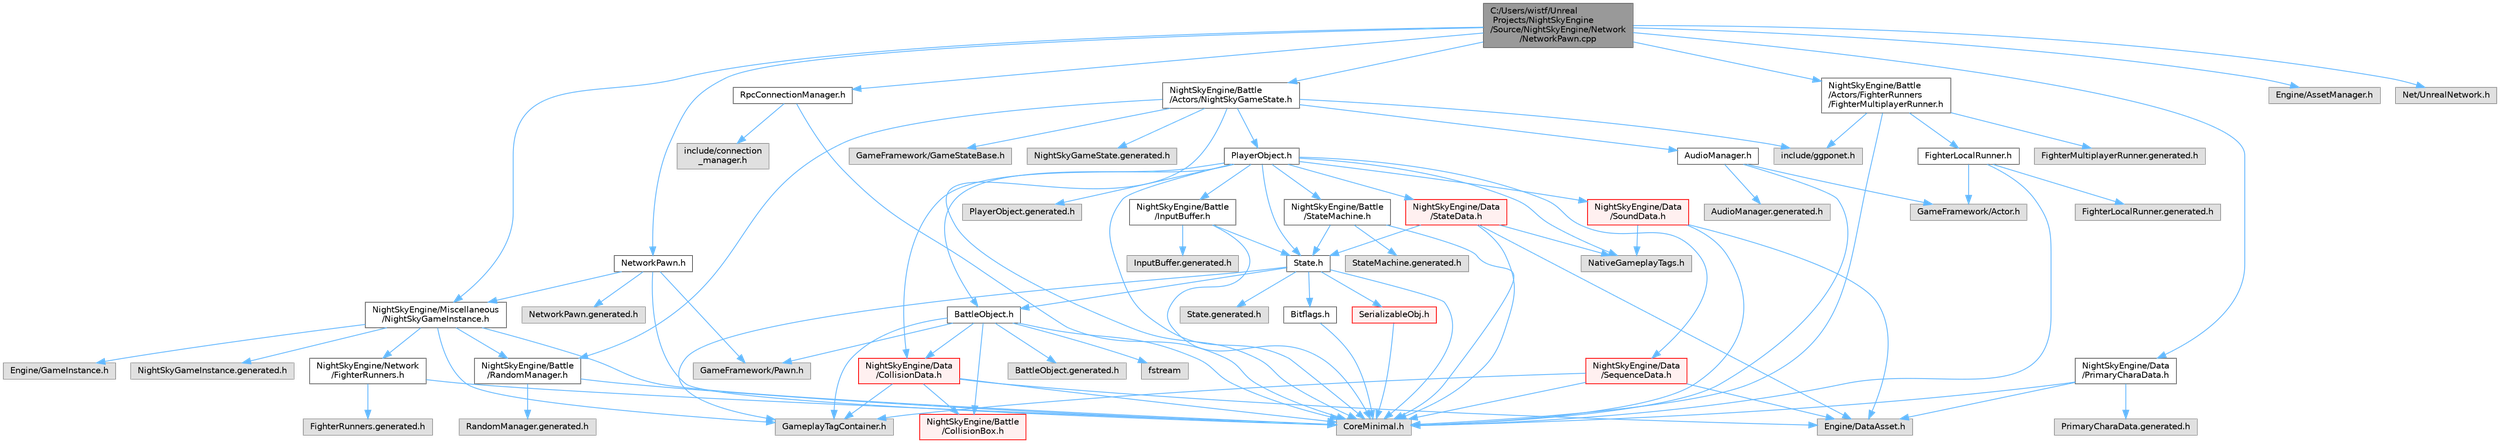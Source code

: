digraph "C:/Users/wistf/Unreal Projects/NightSkyEngine/Source/NightSkyEngine/Network/NetworkPawn.cpp"
{
 // LATEX_PDF_SIZE
  bgcolor="transparent";
  edge [fontname=Helvetica,fontsize=10,labelfontname=Helvetica,labelfontsize=10];
  node [fontname=Helvetica,fontsize=10,shape=box,height=0.2,width=0.4];
  Node1 [id="Node000001",label="C:/Users/wistf/Unreal\l Projects/NightSkyEngine\l/Source/NightSkyEngine/Network\l/NetworkPawn.cpp",height=0.2,width=0.4,color="gray40", fillcolor="grey60", style="filled", fontcolor="black",tooltip=" "];
  Node1 -> Node2 [id="edge1_Node000001_Node000002",color="steelblue1",style="solid",tooltip=" "];
  Node2 [id="Node000002",label="NetworkPawn.h",height=0.2,width=0.4,color="grey40", fillcolor="white", style="filled",URL="$_network_pawn_8h.html",tooltip=" "];
  Node2 -> Node3 [id="edge2_Node000002_Node000003",color="steelblue1",style="solid",tooltip=" "];
  Node3 [id="Node000003",label="CoreMinimal.h",height=0.2,width=0.4,color="grey60", fillcolor="#E0E0E0", style="filled",tooltip=" "];
  Node2 -> Node4 [id="edge3_Node000002_Node000004",color="steelblue1",style="solid",tooltip=" "];
  Node4 [id="Node000004",label="GameFramework/Pawn.h",height=0.2,width=0.4,color="grey60", fillcolor="#E0E0E0", style="filled",tooltip=" "];
  Node2 -> Node5 [id="edge4_Node000002_Node000005",color="steelblue1",style="solid",tooltip=" "];
  Node5 [id="Node000005",label="NightSkyEngine/Miscellaneous\l/NightSkyGameInstance.h",height=0.2,width=0.4,color="grey40", fillcolor="white", style="filled",URL="$_night_sky_game_instance_8h.html",tooltip=" "];
  Node5 -> Node3 [id="edge5_Node000005_Node000003",color="steelblue1",style="solid",tooltip=" "];
  Node5 -> Node6 [id="edge6_Node000005_Node000006",color="steelblue1",style="solid",tooltip=" "];
  Node6 [id="Node000006",label="NightSkyEngine/Network\l/FighterRunners.h",height=0.2,width=0.4,color="grey40", fillcolor="white", style="filled",URL="$_fighter_runners_8h.html",tooltip=" "];
  Node6 -> Node3 [id="edge7_Node000006_Node000003",color="steelblue1",style="solid",tooltip=" "];
  Node6 -> Node7 [id="edge8_Node000006_Node000007",color="steelblue1",style="solid",tooltip=" "];
  Node7 [id="Node000007",label="FighterRunners.generated.h",height=0.2,width=0.4,color="grey60", fillcolor="#E0E0E0", style="filled",tooltip=" "];
  Node5 -> Node8 [id="edge9_Node000005_Node000008",color="steelblue1",style="solid",tooltip=" "];
  Node8 [id="Node000008",label="GameplayTagContainer.h",height=0.2,width=0.4,color="grey60", fillcolor="#E0E0E0", style="filled",tooltip=" "];
  Node5 -> Node9 [id="edge10_Node000005_Node000009",color="steelblue1",style="solid",tooltip=" "];
  Node9 [id="Node000009",label="NightSkyEngine/Battle\l/RandomManager.h",height=0.2,width=0.4,color="grey40", fillcolor="white", style="filled",URL="$_random_manager_8h.html",tooltip=" "];
  Node9 -> Node3 [id="edge11_Node000009_Node000003",color="steelblue1",style="solid",tooltip=" "];
  Node9 -> Node10 [id="edge12_Node000009_Node000010",color="steelblue1",style="solid",tooltip=" "];
  Node10 [id="Node000010",label="RandomManager.generated.h",height=0.2,width=0.4,color="grey60", fillcolor="#E0E0E0", style="filled",tooltip=" "];
  Node5 -> Node11 [id="edge13_Node000005_Node000011",color="steelblue1",style="solid",tooltip=" "];
  Node11 [id="Node000011",label="Engine/GameInstance.h",height=0.2,width=0.4,color="grey60", fillcolor="#E0E0E0", style="filled",tooltip=" "];
  Node5 -> Node12 [id="edge14_Node000005_Node000012",color="steelblue1",style="solid",tooltip=" "];
  Node12 [id="Node000012",label="NightSkyGameInstance.generated.h",height=0.2,width=0.4,color="grey60", fillcolor="#E0E0E0", style="filled",tooltip=" "];
  Node2 -> Node13 [id="edge15_Node000002_Node000013",color="steelblue1",style="solid",tooltip=" "];
  Node13 [id="Node000013",label="NetworkPawn.generated.h",height=0.2,width=0.4,color="grey60", fillcolor="#E0E0E0", style="filled",tooltip=" "];
  Node1 -> Node5 [id="edge16_Node000001_Node000005",color="steelblue1",style="solid",tooltip=" "];
  Node1 -> Node14 [id="edge17_Node000001_Node000014",color="steelblue1",style="solid",tooltip=" "];
  Node14 [id="Node000014",label="RpcConnectionManager.h",height=0.2,width=0.4,color="grey40", fillcolor="white", style="filled",URL="$_rpc_connection_manager_8h.html",tooltip=" "];
  Node14 -> Node3 [id="edge18_Node000014_Node000003",color="steelblue1",style="solid",tooltip=" "];
  Node14 -> Node15 [id="edge19_Node000014_Node000015",color="steelblue1",style="solid",tooltip=" "];
  Node15 [id="Node000015",label="include/connection\l_manager.h",height=0.2,width=0.4,color="grey60", fillcolor="#E0E0E0", style="filled",tooltip=" "];
  Node1 -> Node16 [id="edge20_Node000001_Node000016",color="steelblue1",style="solid",tooltip=" "];
  Node16 [id="Node000016",label="Engine/AssetManager.h",height=0.2,width=0.4,color="grey60", fillcolor="#E0E0E0", style="filled",tooltip=" "];
  Node1 -> Node17 [id="edge21_Node000001_Node000017",color="steelblue1",style="solid",tooltip=" "];
  Node17 [id="Node000017",label="NightSkyEngine/Battle\l/Actors/NightSkyGameState.h",height=0.2,width=0.4,color="grey40", fillcolor="white", style="filled",URL="$_night_sky_game_state_8h.html",tooltip=" "];
  Node17 -> Node3 [id="edge22_Node000017_Node000003",color="steelblue1",style="solid",tooltip=" "];
  Node17 -> Node18 [id="edge23_Node000017_Node000018",color="steelblue1",style="solid",tooltip=" "];
  Node18 [id="Node000018",label="AudioManager.h",height=0.2,width=0.4,color="grey40", fillcolor="white", style="filled",URL="$_audio_manager_8h.html",tooltip=" "];
  Node18 -> Node3 [id="edge24_Node000018_Node000003",color="steelblue1",style="solid",tooltip=" "];
  Node18 -> Node19 [id="edge25_Node000018_Node000019",color="steelblue1",style="solid",tooltip=" "];
  Node19 [id="Node000019",label="GameFramework/Actor.h",height=0.2,width=0.4,color="grey60", fillcolor="#E0E0E0", style="filled",tooltip=" "];
  Node18 -> Node20 [id="edge26_Node000018_Node000020",color="steelblue1",style="solid",tooltip=" "];
  Node20 [id="Node000020",label="AudioManager.generated.h",height=0.2,width=0.4,color="grey60", fillcolor="#E0E0E0", style="filled",tooltip=" "];
  Node17 -> Node21 [id="edge27_Node000017_Node000021",color="steelblue1",style="solid",tooltip=" "];
  Node21 [id="Node000021",label="PlayerObject.h",height=0.2,width=0.4,color="grey40", fillcolor="white", style="filled",URL="$_player_object_8h.html",tooltip=" "];
  Node21 -> Node3 [id="edge28_Node000021_Node000003",color="steelblue1",style="solid",tooltip=" "];
  Node21 -> Node22 [id="edge29_Node000021_Node000022",color="steelblue1",style="solid",tooltip=" "];
  Node22 [id="Node000022",label="BattleObject.h",height=0.2,width=0.4,color="grey40", fillcolor="white", style="filled",URL="$_battle_object_8h.html",tooltip=" "];
  Node22 -> Node23 [id="edge30_Node000022_Node000023",color="steelblue1",style="solid",tooltip=" "];
  Node23 [id="Node000023",label="fstream",height=0.2,width=0.4,color="grey60", fillcolor="#E0E0E0", style="filled",tooltip=" "];
  Node22 -> Node3 [id="edge31_Node000022_Node000003",color="steelblue1",style="solid",tooltip=" "];
  Node22 -> Node8 [id="edge32_Node000022_Node000008",color="steelblue1",style="solid",tooltip=" "];
  Node22 -> Node4 [id="edge33_Node000022_Node000004",color="steelblue1",style="solid",tooltip=" "];
  Node22 -> Node24 [id="edge34_Node000022_Node000024",color="steelblue1",style="solid",tooltip=" "];
  Node24 [id="Node000024",label="NightSkyEngine/Battle\l/CollisionBox.h",height=0.2,width=0.4,color="red", fillcolor="#FFF0F0", style="filled",URL="$_collision_box_8h.html",tooltip=" "];
  Node22 -> Node27 [id="edge35_Node000022_Node000027",color="steelblue1",style="solid",tooltip=" "];
  Node27 [id="Node000027",label="NightSkyEngine/Data\l/CollisionData.h",height=0.2,width=0.4,color="red", fillcolor="#FFF0F0", style="filled",URL="$_collision_data_8h.html",tooltip=" "];
  Node27 -> Node3 [id="edge36_Node000027_Node000003",color="steelblue1",style="solid",tooltip=" "];
  Node27 -> Node28 [id="edge37_Node000027_Node000028",color="steelblue1",style="solid",tooltip=" "];
  Node28 [id="Node000028",label="Engine/DataAsset.h",height=0.2,width=0.4,color="grey60", fillcolor="#E0E0E0", style="filled",tooltip=" "];
  Node27 -> Node8 [id="edge38_Node000027_Node000008",color="steelblue1",style="solid",tooltip=" "];
  Node27 -> Node24 [id="edge39_Node000027_Node000024",color="steelblue1",style="solid",tooltip=" "];
  Node22 -> Node31 [id="edge40_Node000022_Node000031",color="steelblue1",style="solid",tooltip=" "];
  Node31 [id="Node000031",label="BattleObject.generated.h",height=0.2,width=0.4,color="grey60", fillcolor="#E0E0E0", style="filled",tooltip=" "];
  Node21 -> Node32 [id="edge41_Node000021_Node000032",color="steelblue1",style="solid",tooltip=" "];
  Node32 [id="Node000032",label="NativeGameplayTags.h",height=0.2,width=0.4,color="grey60", fillcolor="#E0E0E0", style="filled",tooltip=" "];
  Node21 -> Node33 [id="edge42_Node000021_Node000033",color="steelblue1",style="solid",tooltip=" "];
  Node33 [id="Node000033",label="NightSkyEngine/Battle\l/InputBuffer.h",height=0.2,width=0.4,color="grey40", fillcolor="white", style="filled",URL="$_input_buffer_8h.html",tooltip=" "];
  Node33 -> Node3 [id="edge43_Node000033_Node000003",color="steelblue1",style="solid",tooltip=" "];
  Node33 -> Node34 [id="edge44_Node000033_Node000034",color="steelblue1",style="solid",tooltip=" "];
  Node34 [id="Node000034",label="State.h",height=0.2,width=0.4,color="grey40", fillcolor="white", style="filled",URL="$_state_8h.html",tooltip=" "];
  Node34 -> Node3 [id="edge45_Node000034_Node000003",color="steelblue1",style="solid",tooltip=" "];
  Node34 -> Node35 [id="edge46_Node000034_Node000035",color="steelblue1",style="solid",tooltip=" "];
  Node35 [id="Node000035",label="Bitflags.h",height=0.2,width=0.4,color="grey40", fillcolor="white", style="filled",URL="$_bitflags_8h.html",tooltip=" "];
  Node35 -> Node3 [id="edge47_Node000035_Node000003",color="steelblue1",style="solid",tooltip=" "];
  Node34 -> Node8 [id="edge48_Node000034_Node000008",color="steelblue1",style="solid",tooltip=" "];
  Node34 -> Node36 [id="edge49_Node000034_Node000036",color="steelblue1",style="solid",tooltip=" "];
  Node36 [id="Node000036",label="SerializableObj.h",height=0.2,width=0.4,color="red", fillcolor="#FFF0F0", style="filled",URL="$_serializable_obj_8h.html",tooltip=" "];
  Node36 -> Node3 [id="edge50_Node000036_Node000003",color="steelblue1",style="solid",tooltip=" "];
  Node34 -> Node22 [id="edge51_Node000034_Node000022",color="steelblue1",style="solid",tooltip=" "];
  Node34 -> Node39 [id="edge52_Node000034_Node000039",color="steelblue1",style="solid",tooltip=" "];
  Node39 [id="Node000039",label="State.generated.h",height=0.2,width=0.4,color="grey60", fillcolor="#E0E0E0", style="filled",tooltip=" "];
  Node33 -> Node40 [id="edge53_Node000033_Node000040",color="steelblue1",style="solid",tooltip=" "];
  Node40 [id="Node000040",label="InputBuffer.generated.h",height=0.2,width=0.4,color="grey60", fillcolor="#E0E0E0", style="filled",tooltip=" "];
  Node21 -> Node34 [id="edge54_Node000021_Node000034",color="steelblue1",style="solid",tooltip=" "];
  Node21 -> Node41 [id="edge55_Node000021_Node000041",color="steelblue1",style="solid",tooltip=" "];
  Node41 [id="Node000041",label="NightSkyEngine/Battle\l/StateMachine.h",height=0.2,width=0.4,color="grey40", fillcolor="white", style="filled",URL="$_state_machine_8h.html",tooltip=" "];
  Node41 -> Node3 [id="edge56_Node000041_Node000003",color="steelblue1",style="solid",tooltip=" "];
  Node41 -> Node34 [id="edge57_Node000041_Node000034",color="steelblue1",style="solid",tooltip=" "];
  Node41 -> Node42 [id="edge58_Node000041_Node000042",color="steelblue1",style="solid",tooltip=" "];
  Node42 [id="Node000042",label="StateMachine.generated.h",height=0.2,width=0.4,color="grey60", fillcolor="#E0E0E0", style="filled",tooltip=" "];
  Node21 -> Node27 [id="edge59_Node000021_Node000027",color="steelblue1",style="solid",tooltip=" "];
  Node21 -> Node43 [id="edge60_Node000021_Node000043",color="steelblue1",style="solid",tooltip=" "];
  Node43 [id="Node000043",label="NightSkyEngine/Data\l/SequenceData.h",height=0.2,width=0.4,color="red", fillcolor="#FFF0F0", style="filled",URL="$_sequence_data_8h.html",tooltip=" "];
  Node43 -> Node3 [id="edge61_Node000043_Node000003",color="steelblue1",style="solid",tooltip=" "];
  Node43 -> Node8 [id="edge62_Node000043_Node000008",color="steelblue1",style="solid",tooltip=" "];
  Node43 -> Node28 [id="edge63_Node000043_Node000028",color="steelblue1",style="solid",tooltip=" "];
  Node21 -> Node46 [id="edge64_Node000021_Node000046",color="steelblue1",style="solid",tooltip=" "];
  Node46 [id="Node000046",label="NightSkyEngine/Data\l/SoundData.h",height=0.2,width=0.4,color="red", fillcolor="#FFF0F0", style="filled",URL="$_sound_data_8h.html",tooltip=" "];
  Node46 -> Node3 [id="edge65_Node000046_Node000003",color="steelblue1",style="solid",tooltip=" "];
  Node46 -> Node32 [id="edge66_Node000046_Node000032",color="steelblue1",style="solid",tooltip=" "];
  Node46 -> Node28 [id="edge67_Node000046_Node000028",color="steelblue1",style="solid",tooltip=" "];
  Node21 -> Node48 [id="edge68_Node000021_Node000048",color="steelblue1",style="solid",tooltip=" "];
  Node48 [id="Node000048",label="NightSkyEngine/Data\l/StateData.h",height=0.2,width=0.4,color="red", fillcolor="#FFF0F0", style="filled",URL="$_state_data_8h.html",tooltip=" "];
  Node48 -> Node3 [id="edge69_Node000048_Node000003",color="steelblue1",style="solid",tooltip=" "];
  Node48 -> Node32 [id="edge70_Node000048_Node000032",color="steelblue1",style="solid",tooltip=" "];
  Node48 -> Node28 [id="edge71_Node000048_Node000028",color="steelblue1",style="solid",tooltip=" "];
  Node48 -> Node34 [id="edge72_Node000048_Node000034",color="steelblue1",style="solid",tooltip=" "];
  Node21 -> Node50 [id="edge73_Node000021_Node000050",color="steelblue1",style="solid",tooltip=" "];
  Node50 [id="Node000050",label="PlayerObject.generated.h",height=0.2,width=0.4,color="grey60", fillcolor="#E0E0E0", style="filled",tooltip=" "];
  Node17 -> Node51 [id="edge74_Node000017_Node000051",color="steelblue1",style="solid",tooltip=" "];
  Node51 [id="Node000051",label="GameFramework/GameStateBase.h",height=0.2,width=0.4,color="grey60", fillcolor="#E0E0E0", style="filled",tooltip=" "];
  Node17 -> Node52 [id="edge75_Node000017_Node000052",color="steelblue1",style="solid",tooltip=" "];
  Node52 [id="Node000052",label="include/ggponet.h",height=0.2,width=0.4,color="grey60", fillcolor="#E0E0E0", style="filled",tooltip=" "];
  Node17 -> Node9 [id="edge76_Node000017_Node000009",color="steelblue1",style="solid",tooltip=" "];
  Node17 -> Node53 [id="edge77_Node000017_Node000053",color="steelblue1",style="solid",tooltip=" "];
  Node53 [id="Node000053",label="NightSkyGameState.generated.h",height=0.2,width=0.4,color="grey60", fillcolor="#E0E0E0", style="filled",tooltip=" "];
  Node1 -> Node54 [id="edge78_Node000001_Node000054",color="steelblue1",style="solid",tooltip=" "];
  Node54 [id="Node000054",label="Net/UnrealNetwork.h",height=0.2,width=0.4,color="grey60", fillcolor="#E0E0E0", style="filled",tooltip=" "];
  Node1 -> Node55 [id="edge79_Node000001_Node000055",color="steelblue1",style="solid",tooltip=" "];
  Node55 [id="Node000055",label="NightSkyEngine/Battle\l/Actors/FighterRunners\l/FighterMultiplayerRunner.h",height=0.2,width=0.4,color="grey40", fillcolor="white", style="filled",URL="$_fighter_multiplayer_runner_8h.html",tooltip=" "];
  Node55 -> Node3 [id="edge80_Node000055_Node000003",color="steelblue1",style="solid",tooltip=" "];
  Node55 -> Node56 [id="edge81_Node000055_Node000056",color="steelblue1",style="solid",tooltip=" "];
  Node56 [id="Node000056",label="FighterLocalRunner.h",height=0.2,width=0.4,color="grey40", fillcolor="white", style="filled",URL="$_fighter_local_runner_8h.html",tooltip=" "];
  Node56 -> Node3 [id="edge82_Node000056_Node000003",color="steelblue1",style="solid",tooltip=" "];
  Node56 -> Node19 [id="edge83_Node000056_Node000019",color="steelblue1",style="solid",tooltip=" "];
  Node56 -> Node57 [id="edge84_Node000056_Node000057",color="steelblue1",style="solid",tooltip=" "];
  Node57 [id="Node000057",label="FighterLocalRunner.generated.h",height=0.2,width=0.4,color="grey60", fillcolor="#E0E0E0", style="filled",tooltip=" "];
  Node55 -> Node52 [id="edge85_Node000055_Node000052",color="steelblue1",style="solid",tooltip=" "];
  Node55 -> Node58 [id="edge86_Node000055_Node000058",color="steelblue1",style="solid",tooltip=" "];
  Node58 [id="Node000058",label="FighterMultiplayerRunner.generated.h",height=0.2,width=0.4,color="grey60", fillcolor="#E0E0E0", style="filled",tooltip=" "];
  Node1 -> Node59 [id="edge87_Node000001_Node000059",color="steelblue1",style="solid",tooltip=" "];
  Node59 [id="Node000059",label="NightSkyEngine/Data\l/PrimaryCharaData.h",height=0.2,width=0.4,color="grey40", fillcolor="white", style="filled",URL="$_primary_chara_data_8h.html",tooltip=" "];
  Node59 -> Node3 [id="edge88_Node000059_Node000003",color="steelblue1",style="solid",tooltip=" "];
  Node59 -> Node28 [id="edge89_Node000059_Node000028",color="steelblue1",style="solid",tooltip=" "];
  Node59 -> Node60 [id="edge90_Node000059_Node000060",color="steelblue1",style="solid",tooltip=" "];
  Node60 [id="Node000060",label="PrimaryCharaData.generated.h",height=0.2,width=0.4,color="grey60", fillcolor="#E0E0E0", style="filled",tooltip=" "];
}
